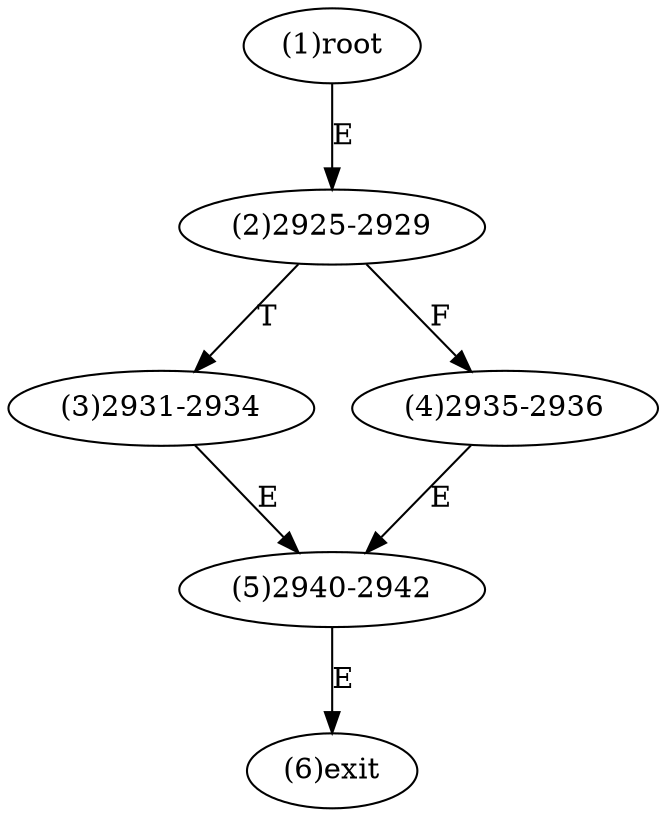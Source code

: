 digraph "" { 
1[ label="(1)root"];
2[ label="(2)2925-2929"];
3[ label="(3)2931-2934"];
4[ label="(4)2935-2936"];
5[ label="(5)2940-2942"];
6[ label="(6)exit"];
1->2[ label="E"];
2->4[ label="F"];
2->3[ label="T"];
3->5[ label="E"];
4->5[ label="E"];
5->6[ label="E"];
}